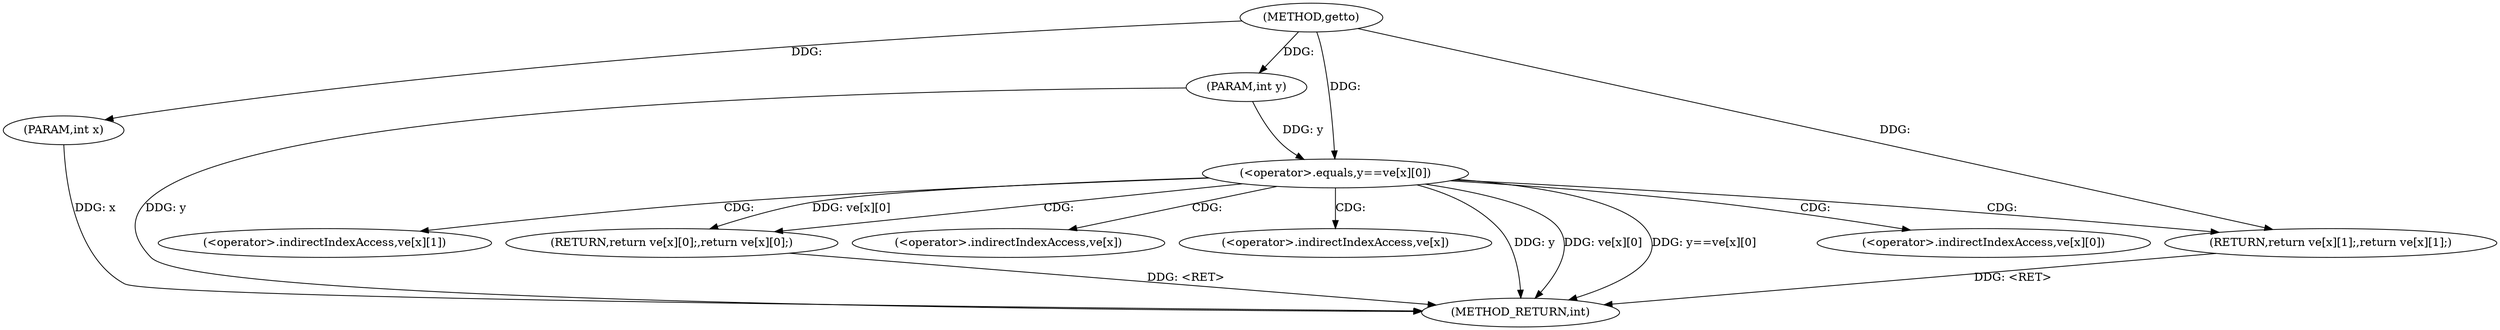 digraph "getto" {  
"1000111" [label = "(METHOD,getto)" ]
"1000135" [label = "(METHOD_RETURN,int)" ]
"1000112" [label = "(PARAM,int x)" ]
"1000113" [label = "(PARAM,int y)" ]
"1000129" [label = "(RETURN,return ve[x][0];,return ve[x][0];)" ]
"1000116" [label = "(<operator>.equals,y==ve[x][0])" ]
"1000123" [label = "(RETURN,return ve[x][1];,return ve[x][1];)" ]
"1000130" [label = "(<operator>.indirectIndexAccess,ve[x][0])" ]
"1000124" [label = "(<operator>.indirectIndexAccess,ve[x][1])" ]
"1000131" [label = "(<operator>.indirectIndexAccess,ve[x])" ]
"1000125" [label = "(<operator>.indirectIndexAccess,ve[x])" ]
  "1000112" -> "1000135"  [ label = "DDG: x"] 
  "1000113" -> "1000135"  [ label = "DDG: y"] 
  "1000116" -> "1000135"  [ label = "DDG: y"] 
  "1000116" -> "1000135"  [ label = "DDG: ve[x][0]"] 
  "1000116" -> "1000135"  [ label = "DDG: y==ve[x][0]"] 
  "1000123" -> "1000135"  [ label = "DDG: <RET>"] 
  "1000129" -> "1000135"  [ label = "DDG: <RET>"] 
  "1000111" -> "1000112"  [ label = "DDG: "] 
  "1000111" -> "1000113"  [ label = "DDG: "] 
  "1000116" -> "1000129"  [ label = "DDG: ve[x][0]"] 
  "1000111" -> "1000123"  [ label = "DDG: "] 
  "1000113" -> "1000116"  [ label = "DDG: y"] 
  "1000111" -> "1000116"  [ label = "DDG: "] 
  "1000116" -> "1000129"  [ label = "CDG: "] 
  "1000116" -> "1000123"  [ label = "CDG: "] 
  "1000116" -> "1000124"  [ label = "CDG: "] 
  "1000116" -> "1000125"  [ label = "CDG: "] 
  "1000116" -> "1000130"  [ label = "CDG: "] 
  "1000116" -> "1000131"  [ label = "CDG: "] 
}
